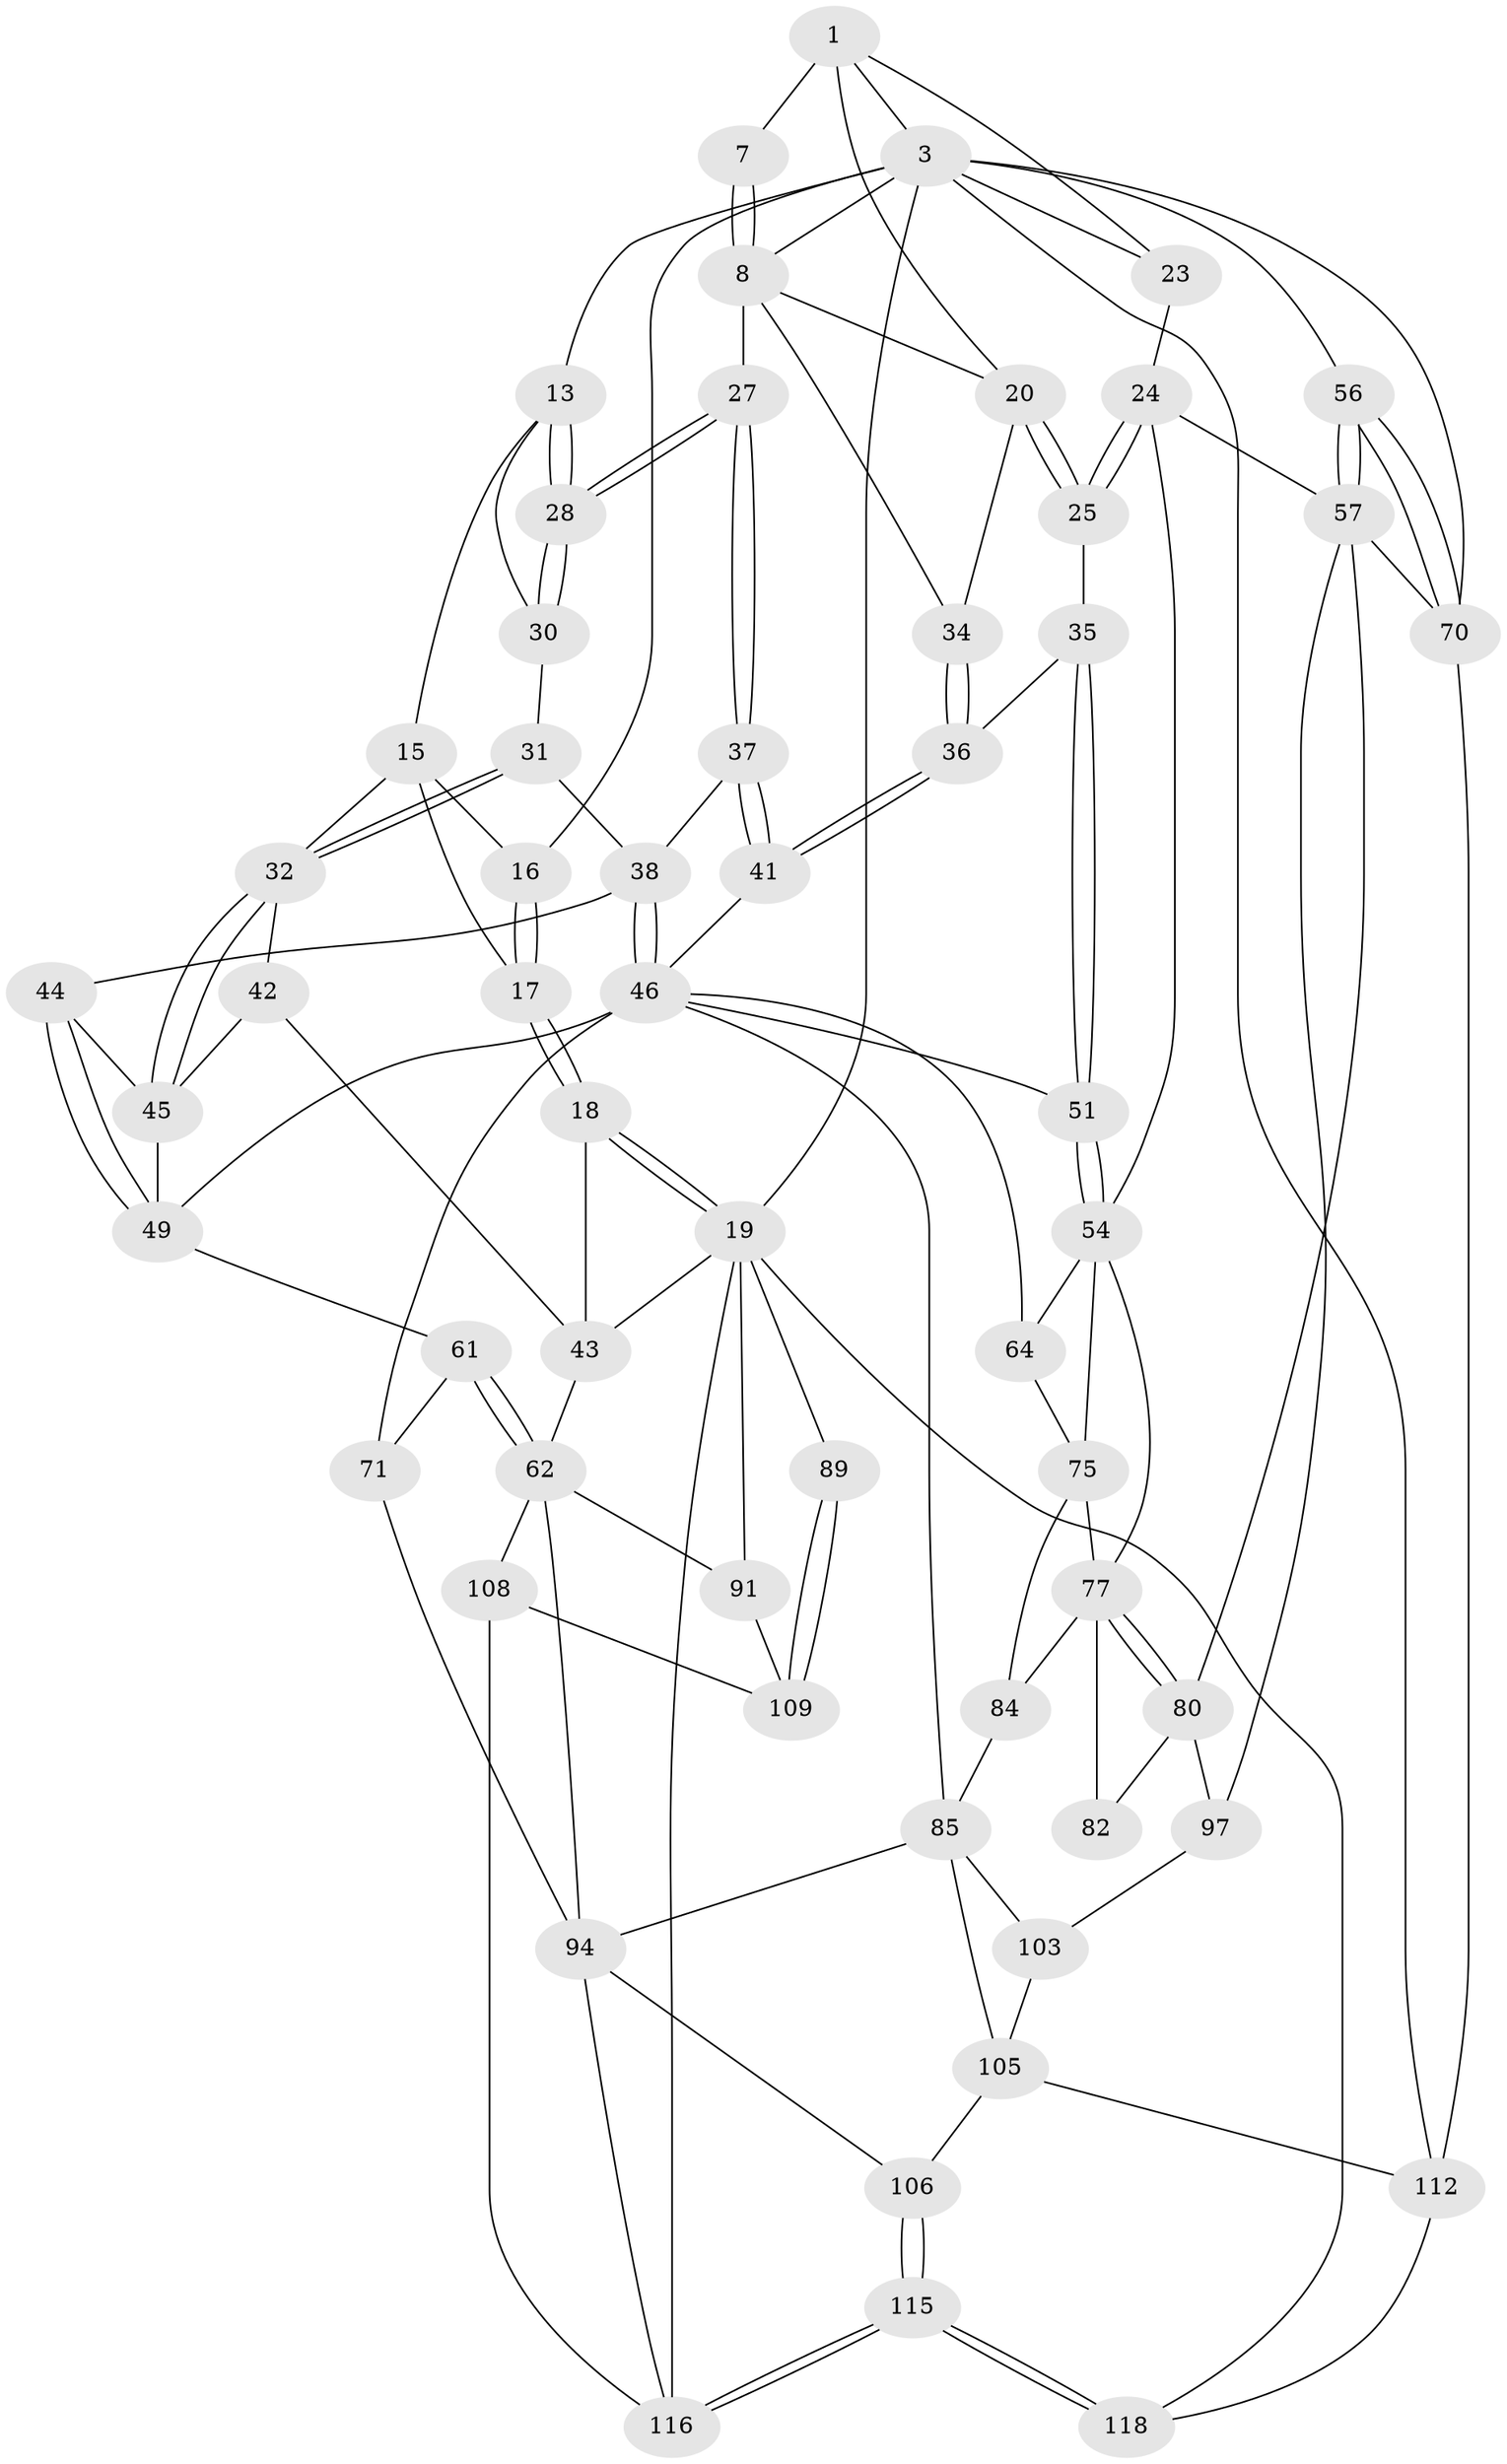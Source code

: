 // original degree distribution, {3: 0.01680672268907563, 6: 0.23529411764705882, 5: 0.48739495798319327, 4: 0.2605042016806723}
// Generated by graph-tools (version 1.1) at 2025/17/03/09/25 04:17:09]
// undirected, 59 vertices, 136 edges
graph export_dot {
graph [start="1"]
  node [color=gray90,style=filled];
  1 [pos="+0.7673584977501746+0",super="+2+6"];
  3 [pos="+1+0",super="+4+40+69"];
  7 [pos="+0.6272132553292713+0.10973100416080482"];
  8 [pos="+0.6138400146418838+0.11598385089974426",super="+22"];
  13 [pos="+0.5147447533294859+0.11899172202459611",super="+14"];
  15 [pos="+0.48943499835453586+0.11644856180969833",super="+29"];
  16 [pos="+0.2917582266647055+0"];
  17 [pos="+0.19356317496029118+0.14531273537487768"];
  18 [pos="+0.08074415917112424+0.20880388739560884"];
  19 [pos="+0+0.2824995504593754",super="+90+60"];
  20 [pos="+0.7715710375240343+0.17981425880187346",super="+21"];
  23 [pos="+0.9090005013125905+0.2024582292672528"];
  24 [pos="+0.8944830308529041+0.28847688258063686",super="+53"];
  25 [pos="+0.8481100868931711+0.282705056819529"];
  27 [pos="+0.5913156705206118+0.28352069971664196"];
  28 [pos="+0.564875703141326+0.24076016693707494"];
  30 [pos="+0.49134481434455113+0.19319722254964933"];
  31 [pos="+0.4872700356300922+0.22140682897143146"];
  32 [pos="+0.3972912497253441+0.3104584325159049",super="+33"];
  34 [pos="+0.7004689111263203+0.29837705540613957"];
  35 [pos="+0.7597233471533377+0.32555885950324714"];
  36 [pos="+0.7128707426933742+0.30961261924160693"];
  37 [pos="+0.5864333086177728+0.28841410234507814"];
  38 [pos="+0.5760302062381285+0.2949306496721669",super="+39"];
  41 [pos="+0.6538704025313932+0.38214203694046356"];
  42 [pos="+0.2517137709882051+0.4010122123592791"];
  43 [pos="+0.21624860142779823+0.3992946311722135",super="+59"];
  44 [pos="+0.4388466205818563+0.3535358607031932"];
  45 [pos="+0.4171455659089346+0.33707277253853296",super="+55"];
  46 [pos="+0.5855120020500801+0.4592666032145732",super="+47+50"];
  49 [pos="+0.44720165492720565+0.376887796456969",super="+58"];
  51 [pos="+0.7457028435818106+0.4503672367728632"];
  54 [pos="+0.784286539716069+0.474939722587404",super="+67"];
  56 [pos="+1+0.4340451691153591"];
  57 [pos="+1+0.436475132965643",super="+81"];
  61 [pos="+0.30887352118072015+0.5775250346050754"];
  62 [pos="+0.25549197573592747+0.6583233144497047",super="+63+100"];
  64 [pos="+0.6913798923138538+0.5288826491004232",super="+65"];
  70 [pos="+1+0.7777232751070147",super="+101"];
  71 [pos="+0.4814172188906802+0.4881459536507424",super="+72"];
  75 [pos="+0.7083034910787184+0.5836376001190429",super="+76"];
  77 [pos="+0.7994001245644692+0.5604358906422007",super="+78"];
  80 [pos="+0.8368781585479587+0.6049672135546668",super="+86"];
  82 [pos="+0.7712057822339476+0.7291774270781314"];
  84 [pos="+0.672813057325447+0.6742950862863691"];
  85 [pos="+0.6320999967487414+0.6725791688670225",super="+93"];
  89 [pos="+0+1"];
  91 [pos="+0.17421392146391526+0.6570649608339524",super="+107"];
  94 [pos="+0.5138457873224643+0.668847279061607",super="+98"];
  97 [pos="+0.7829642979233183+0.7551898679323711"];
  103 [pos="+0.774237182720494+0.7607807798737436"];
  105 [pos="+0.5416589490178004+0.8576572756310031",super="+114"];
  106 [pos="+0.5332204381693953+0.8617619474436304"];
  108 [pos="+0.22251716541437686+0.8772099105827018"];
  109 [pos="+0.06852296168101998+0.9059660480001493"];
  112 [pos="+0.8883325245065643+1",super="+113"];
  115 [pos="+0.4566274648163282+0.9862728663233203"];
  116 [pos="+0.41485461254395006+0.9598938121738702",super="+117"];
  118 [pos="+0.4735631381245284+1"];
  1 -- 3;
  1 -- 20;
  1 -- 23;
  1 -- 7 [weight=2];
  3 -- 16;
  3 -- 19 [weight=2];
  3 -- 8;
  3 -- 13;
  3 -- 56;
  3 -- 23;
  3 -- 112;
  3 -- 70;
  7 -- 8;
  7 -- 8;
  8 -- 34;
  8 -- 27;
  8 -- 20;
  13 -- 28;
  13 -- 28;
  13 -- 30;
  13 -- 15;
  15 -- 16;
  15 -- 32;
  15 -- 17;
  16 -- 17;
  16 -- 17;
  17 -- 18;
  17 -- 18;
  18 -- 19;
  18 -- 19;
  18 -- 43;
  19 -- 118;
  19 -- 89 [weight=2];
  19 -- 116;
  19 -- 43;
  19 -- 91 [weight=2];
  20 -- 25;
  20 -- 25;
  20 -- 34;
  23 -- 24;
  24 -- 25;
  24 -- 25;
  24 -- 57;
  24 -- 54;
  25 -- 35;
  27 -- 28;
  27 -- 28;
  27 -- 37;
  27 -- 37;
  28 -- 30;
  28 -- 30;
  30 -- 31;
  31 -- 32;
  31 -- 32;
  31 -- 38;
  32 -- 45;
  32 -- 45;
  32 -- 42;
  34 -- 36;
  34 -- 36;
  35 -- 36;
  35 -- 51;
  35 -- 51;
  36 -- 41;
  36 -- 41;
  37 -- 38;
  37 -- 41;
  37 -- 41;
  38 -- 46;
  38 -- 46;
  38 -- 44;
  41 -- 46;
  42 -- 43;
  42 -- 45;
  43 -- 62;
  44 -- 45;
  44 -- 49;
  44 -- 49;
  45 -- 49;
  46 -- 49;
  46 -- 85;
  46 -- 71 [weight=3];
  46 -- 64 [weight=2];
  46 -- 51;
  49 -- 61;
  51 -- 54;
  51 -- 54;
  54 -- 64;
  54 -- 75;
  54 -- 77;
  56 -- 57;
  56 -- 57;
  56 -- 70;
  56 -- 70;
  57 -- 80;
  57 -- 97;
  57 -- 70 [weight=3];
  61 -- 62;
  61 -- 62;
  61 -- 71;
  62 -- 91;
  62 -- 108;
  62 -- 94;
  64 -- 75;
  70 -- 112;
  71 -- 94;
  75 -- 84;
  75 -- 77;
  77 -- 80;
  77 -- 80;
  77 -- 82 [weight=2];
  77 -- 84;
  80 -- 97;
  80 -- 82;
  84 -- 85;
  85 -- 105;
  85 -- 94;
  85 -- 103;
  89 -- 109;
  89 -- 109;
  91 -- 109;
  94 -- 106;
  94 -- 116;
  97 -- 103;
  103 -- 105;
  105 -- 106;
  105 -- 112;
  106 -- 115;
  106 -- 115;
  108 -- 109;
  108 -- 116;
  112 -- 118;
  115 -- 116;
  115 -- 116;
  115 -- 118;
  115 -- 118;
}
